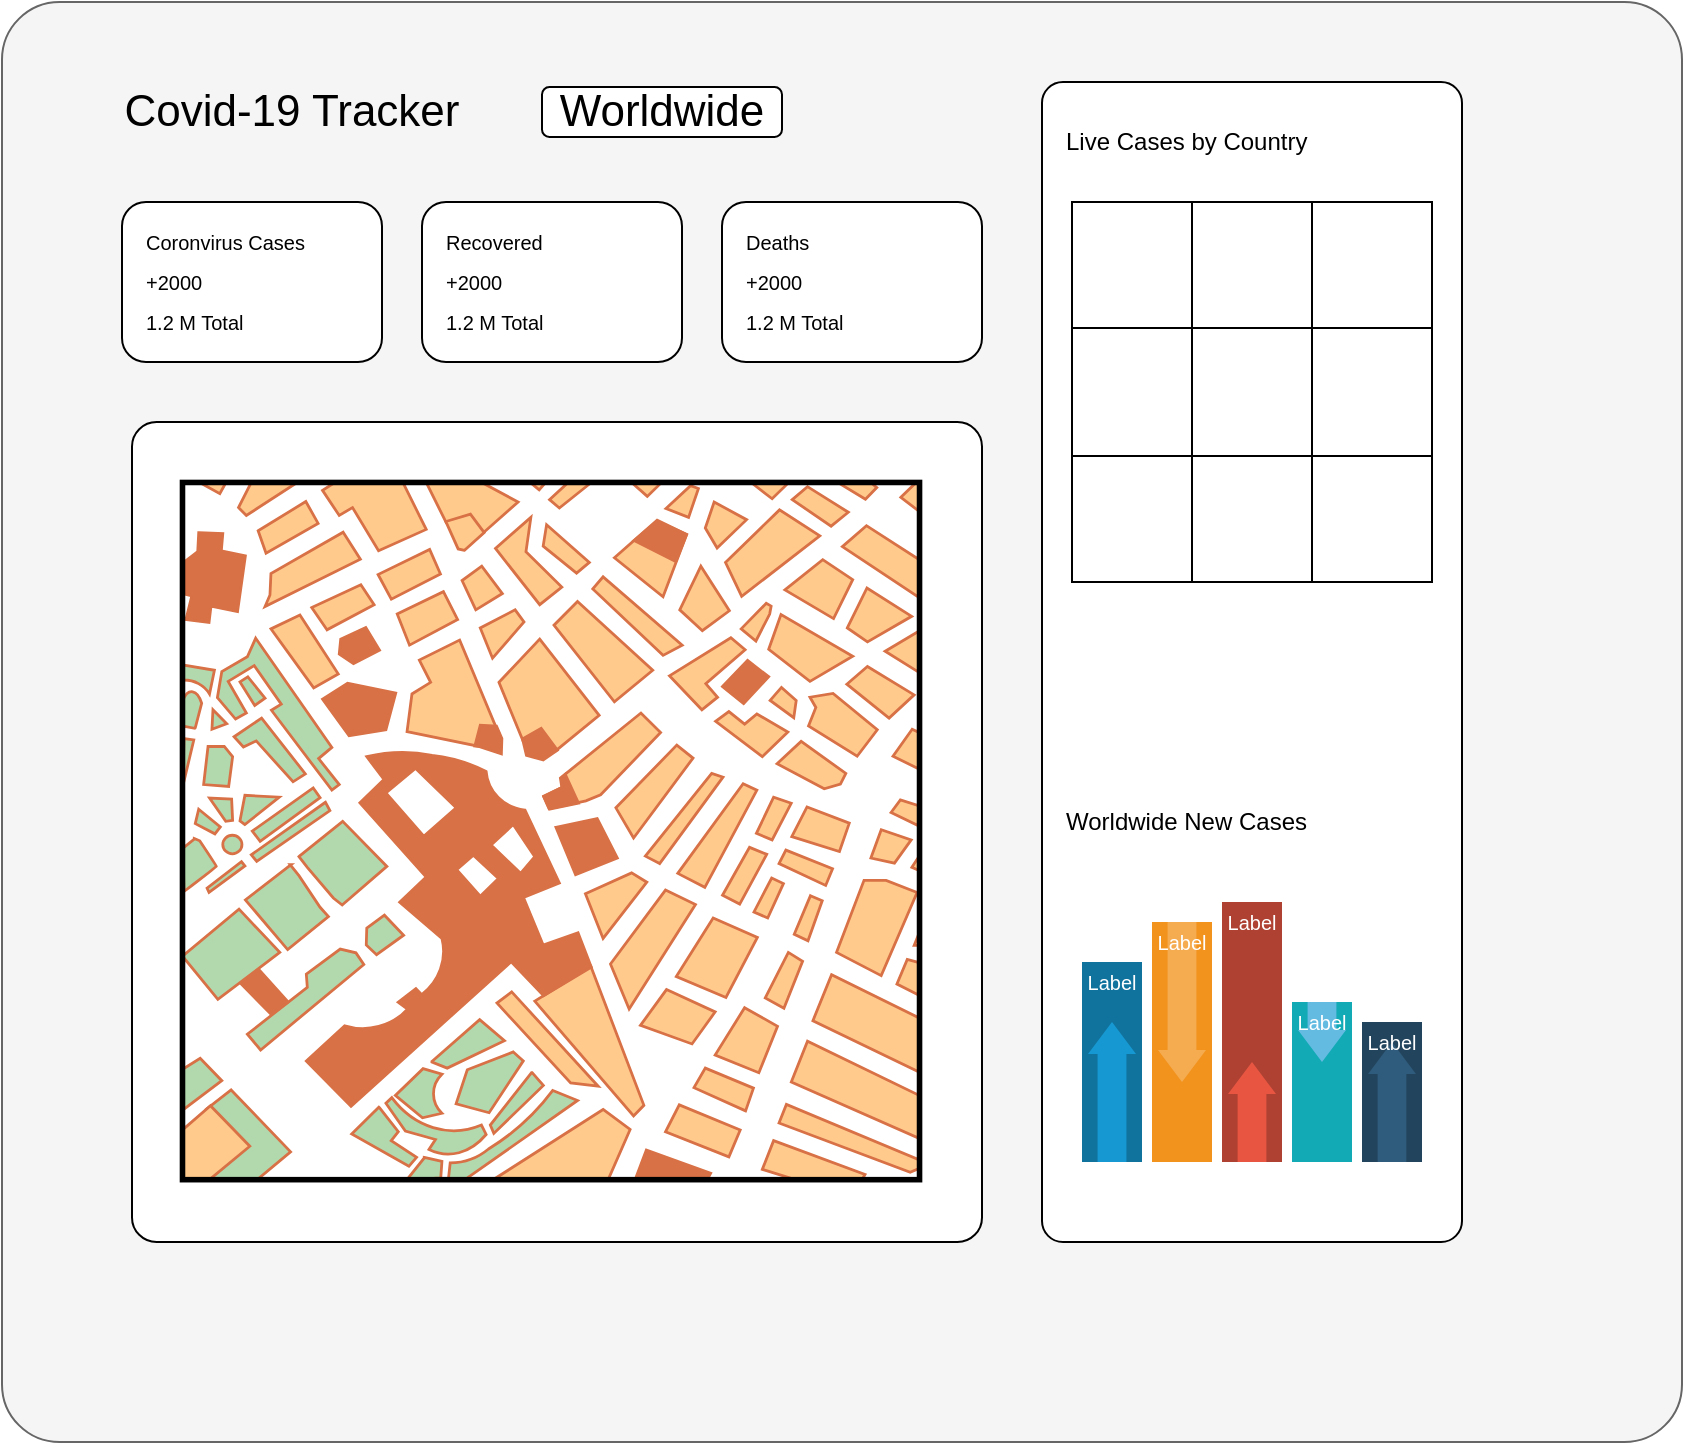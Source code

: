 <mxfile version="13.6.5" type="github">
  <diagram id="SJbyMqCpJIm8tJlxLE9R" name="Page-1">
    <mxGraphModel dx="946" dy="662" grid="1" gridSize="10" guides="1" tooltips="1" connect="1" arrows="1" fold="1" page="1" pageScale="1" pageWidth="827" pageHeight="1169" math="0" shadow="0">
      <root>
        <mxCell id="0" />
        <mxCell id="1" parent="0" />
        <mxCell id="Hl33DLE_ghQ-5j9jxuEX-1" value="" style="rounded=1;whiteSpace=wrap;html=1;direction=west;arcSize=4;fillColor=#f5f5f5;strokeColor=#666666;fontColor=#333333;" vertex="1" parent="1">
          <mxGeometry x="60" y="80" width="840" height="720" as="geometry" />
        </mxCell>
        <mxCell id="Hl33DLE_ghQ-5j9jxuEX-4" value="&lt;font style=&quot;font-size: 22px&quot;&gt;Covid-19 Tracker&lt;/font&gt;" style="text;html=1;strokeColor=none;fillColor=none;align=center;verticalAlign=middle;whiteSpace=wrap;rounded=0;fontSize=22;" vertex="1" parent="1">
          <mxGeometry x="110" y="120" width="190" height="30" as="geometry" />
        </mxCell>
        <mxCell id="Hl33DLE_ghQ-5j9jxuEX-6" value="&lt;font style=&quot;font-size: 22px&quot;&gt;Worldwide&lt;/font&gt;" style="rounded=1;whiteSpace=wrap;html=1;" vertex="1" parent="1">
          <mxGeometry x="330" y="122.5" width="120" height="25" as="geometry" />
        </mxCell>
        <mxCell id="Hl33DLE_ghQ-5j9jxuEX-7" value="" style="rounded=1;whiteSpace=wrap;html=1;" vertex="1" parent="1">
          <mxGeometry x="120" y="180" width="130" height="80" as="geometry" />
        </mxCell>
        <mxCell id="Hl33DLE_ghQ-5j9jxuEX-8" value="&lt;font style=&quot;font-size: 10px&quot;&gt;Coronvirus Cases&lt;/font&gt;" style="text;html=1;strokeColor=none;fillColor=none;align=left;verticalAlign=middle;whiteSpace=wrap;rounded=0;" vertex="1" parent="1">
          <mxGeometry x="130" y="190" width="110" height="20" as="geometry" />
        </mxCell>
        <mxCell id="Hl33DLE_ghQ-5j9jxuEX-9" value="&lt;font style=&quot;font-size: 10px&quot;&gt;+2000&lt;/font&gt;" style="text;html=1;strokeColor=none;fillColor=none;align=left;verticalAlign=middle;whiteSpace=wrap;rounded=0;" vertex="1" parent="1">
          <mxGeometry x="130" y="210" width="70" height="20" as="geometry" />
        </mxCell>
        <mxCell id="Hl33DLE_ghQ-5j9jxuEX-10" value="&lt;font style=&quot;font-size: 10px&quot;&gt;1.2 M Total&lt;br&gt;&lt;/font&gt;" style="text;html=1;strokeColor=none;fillColor=none;align=left;verticalAlign=middle;whiteSpace=wrap;rounded=0;" vertex="1" parent="1">
          <mxGeometry x="130" y="230" width="110" height="20" as="geometry" />
        </mxCell>
        <mxCell id="Hl33DLE_ghQ-5j9jxuEX-11" value="" style="rounded=1;whiteSpace=wrap;html=1;" vertex="1" parent="1">
          <mxGeometry x="270" y="180" width="130" height="80" as="geometry" />
        </mxCell>
        <mxCell id="Hl33DLE_ghQ-5j9jxuEX-12" value="&lt;font style=&quot;font-size: 10px&quot;&gt;Recovered&lt;/font&gt;" style="text;html=1;strokeColor=none;fillColor=none;align=left;verticalAlign=middle;whiteSpace=wrap;rounded=0;" vertex="1" parent="1">
          <mxGeometry x="280" y="190" width="110" height="20" as="geometry" />
        </mxCell>
        <mxCell id="Hl33DLE_ghQ-5j9jxuEX-13" value="&lt;font style=&quot;font-size: 10px&quot;&gt;+2000&lt;/font&gt;" style="text;html=1;strokeColor=none;fillColor=none;align=left;verticalAlign=middle;whiteSpace=wrap;rounded=0;" vertex="1" parent="1">
          <mxGeometry x="280" y="210" width="70" height="20" as="geometry" />
        </mxCell>
        <mxCell id="Hl33DLE_ghQ-5j9jxuEX-14" value="&lt;font style=&quot;font-size: 10px&quot;&gt;1.2 M Total&lt;br&gt;&lt;/font&gt;" style="text;html=1;strokeColor=none;fillColor=none;align=left;verticalAlign=middle;whiteSpace=wrap;rounded=0;" vertex="1" parent="1">
          <mxGeometry x="280" y="230" width="110" height="20" as="geometry" />
        </mxCell>
        <mxCell id="Hl33DLE_ghQ-5j9jxuEX-20" value="" style="rounded=1;whiteSpace=wrap;html=1;" vertex="1" parent="1">
          <mxGeometry x="420" y="180" width="130" height="80" as="geometry" />
        </mxCell>
        <mxCell id="Hl33DLE_ghQ-5j9jxuEX-21" value="&lt;font style=&quot;font-size: 10px&quot;&gt;Deaths&lt;br&gt;&lt;/font&gt;" style="text;html=1;strokeColor=none;fillColor=none;align=left;verticalAlign=middle;whiteSpace=wrap;rounded=0;" vertex="1" parent="1">
          <mxGeometry x="430" y="190" width="110" height="20" as="geometry" />
        </mxCell>
        <mxCell id="Hl33DLE_ghQ-5j9jxuEX-22" value="&lt;font style=&quot;font-size: 10px&quot;&gt;+2000&lt;/font&gt;" style="text;html=1;strokeColor=none;fillColor=none;align=left;verticalAlign=middle;whiteSpace=wrap;rounded=0;" vertex="1" parent="1">
          <mxGeometry x="430" y="210" width="70" height="20" as="geometry" />
        </mxCell>
        <mxCell id="Hl33DLE_ghQ-5j9jxuEX-23" value="&lt;font style=&quot;font-size: 10px&quot;&gt;1.2 M Total&lt;br&gt;&lt;/font&gt;" style="text;html=1;strokeColor=none;fillColor=none;align=left;verticalAlign=middle;whiteSpace=wrap;rounded=0;" vertex="1" parent="1">
          <mxGeometry x="430" y="230" width="110" height="20" as="geometry" />
        </mxCell>
        <mxCell id="Hl33DLE_ghQ-5j9jxuEX-25" value="" style="rounded=1;whiteSpace=wrap;html=1;arcSize=3;" vertex="1" parent="1">
          <mxGeometry x="125" y="290" width="425" height="410" as="geometry" />
        </mxCell>
        <mxCell id="Hl33DLE_ghQ-5j9jxuEX-26" value="" style="verticalLabelPosition=bottom;shadow=0;dashed=0;align=center;html=1;verticalAlign=top;strokeWidth=1;shape=mxgraph.mockup.misc.map;" vertex="1" parent="1">
          <mxGeometry x="150" y="320" width="370" height="350" as="geometry" />
        </mxCell>
        <mxCell id="Hl33DLE_ghQ-5j9jxuEX-27" value="" style="rounded=1;whiteSpace=wrap;html=1;arcSize=5;" vertex="1" parent="1">
          <mxGeometry x="580" y="120" width="210" height="580" as="geometry" />
        </mxCell>
        <mxCell id="Hl33DLE_ghQ-5j9jxuEX-28" value="Live Cases by Country" style="text;html=1;strokeColor=none;fillColor=none;align=left;verticalAlign=middle;whiteSpace=wrap;rounded=0;" vertex="1" parent="1">
          <mxGeometry x="590" y="140" width="160" height="20" as="geometry" />
        </mxCell>
        <mxCell id="Hl33DLE_ghQ-5j9jxuEX-29" value="Worldwide New Cases" style="text;html=1;strokeColor=none;fillColor=none;align=left;verticalAlign=middle;whiteSpace=wrap;rounded=0;" vertex="1" parent="1">
          <mxGeometry x="590" y="480" width="160" height="20" as="geometry" />
        </mxCell>
        <mxCell id="Hl33DLE_ghQ-5j9jxuEX-46" value="" style="fillColor=#10739E;strokeColor=none;" vertex="1" parent="1">
          <mxGeometry x="600" y="560" width="30" height="100" as="geometry" />
        </mxCell>
        <mxCell id="Hl33DLE_ghQ-5j9jxuEX-47" value="" style="shape=mxgraph.arrows2.arrow;dy=0.4;dx=16;notch=0;direction=north;fillColor=#1699D3;strokeColor=none;" vertex="1" parent="Hl33DLE_ghQ-5j9jxuEX-46">
          <mxGeometry x="3" y="30" width="24" height="70" as="geometry" />
        </mxCell>
        <mxCell id="Hl33DLE_ghQ-5j9jxuEX-48" value="Label" style="text;html=1;align=center;verticalAlign=middle;whiteSpace=wrap;fontColor=#FFFFFF;fontSize=10;" vertex="1" parent="Hl33DLE_ghQ-5j9jxuEX-46">
          <mxGeometry width="30" height="20" as="geometry" />
        </mxCell>
        <mxCell id="Hl33DLE_ghQ-5j9jxuEX-49" value="" style="fillColor=#F2931E;strokeColor=none;" vertex="1" parent="1">
          <mxGeometry x="635" y="540" width="30" height="120" as="geometry" />
        </mxCell>
        <mxCell id="Hl33DLE_ghQ-5j9jxuEX-50" value="" style="shape=mxgraph.arrows2.arrow;dy=0.4;dx=16;notch=0;direction=south;fillColor=#F5AB50;strokeColor=none;" vertex="1" parent="Hl33DLE_ghQ-5j9jxuEX-49">
          <mxGeometry x="3" width="24" height="80" as="geometry" />
        </mxCell>
        <mxCell id="Hl33DLE_ghQ-5j9jxuEX-51" value="Label" style="text;html=1;align=center;verticalAlign=middle;whiteSpace=wrap;fontColor=#FFFFFF;fontSize=10;" vertex="1" parent="Hl33DLE_ghQ-5j9jxuEX-49">
          <mxGeometry width="30" height="20" as="geometry" />
        </mxCell>
        <mxCell id="Hl33DLE_ghQ-5j9jxuEX-52" value="" style="fillColor=#AE4132;strokeColor=none;" vertex="1" parent="1">
          <mxGeometry x="670" y="530" width="30" height="130" as="geometry" />
        </mxCell>
        <mxCell id="Hl33DLE_ghQ-5j9jxuEX-53" value="" style="shape=mxgraph.arrows2.arrow;dy=0.4;dx=16;notch=0;direction=north;fillColor=#E85642;strokeColor=none;" vertex="1" parent="Hl33DLE_ghQ-5j9jxuEX-52">
          <mxGeometry x="3" y="80" width="24" height="50" as="geometry" />
        </mxCell>
        <mxCell id="Hl33DLE_ghQ-5j9jxuEX-54" value="Label" style="text;html=1;align=center;verticalAlign=middle;whiteSpace=wrap;fontColor=#FFFFFF;fontSize=10;" vertex="1" parent="Hl33DLE_ghQ-5j9jxuEX-52">
          <mxGeometry width="30" height="20" as="geometry" />
        </mxCell>
        <mxCell id="Hl33DLE_ghQ-5j9jxuEX-55" value="" style="fillColor=#12AAB5;strokeColor=none;" vertex="1" parent="1">
          <mxGeometry x="705" y="580" width="30" height="80" as="geometry" />
        </mxCell>
        <mxCell id="Hl33DLE_ghQ-5j9jxuEX-56" value="" style="shape=mxgraph.arrows2.arrow;dy=0.4;dx=16;notch=0;direction=south;fillColor=#64BBE2;strokeColor=none;" vertex="1" parent="Hl33DLE_ghQ-5j9jxuEX-55">
          <mxGeometry x="3" width="24" height="30" as="geometry" />
        </mxCell>
        <mxCell id="Hl33DLE_ghQ-5j9jxuEX-57" value="Label" style="text;html=1;align=center;verticalAlign=middle;whiteSpace=wrap;fontColor=#FFFFFF;fontSize=10;" vertex="1" parent="Hl33DLE_ghQ-5j9jxuEX-55">
          <mxGeometry width="30" height="20" as="geometry" />
        </mxCell>
        <mxCell id="Hl33DLE_ghQ-5j9jxuEX-58" value="" style="fillColor=#23445D;strokeColor=none;" vertex="1" parent="1">
          <mxGeometry x="740" y="590" width="30" height="70" as="geometry" />
        </mxCell>
        <mxCell id="Hl33DLE_ghQ-5j9jxuEX-59" value="" style="shape=mxgraph.arrows2.arrow;dy=0.4;dx=16;notch=0;direction=north;fillColor=#2F5B7C;strokeColor=none;" vertex="1" parent="Hl33DLE_ghQ-5j9jxuEX-58">
          <mxGeometry x="3" y="10" width="24" height="60" as="geometry" />
        </mxCell>
        <mxCell id="Hl33DLE_ghQ-5j9jxuEX-60" value="Label" style="text;html=1;align=center;verticalAlign=middle;whiteSpace=wrap;fontColor=#FFFFFF;fontSize=10;" vertex="1" parent="Hl33DLE_ghQ-5j9jxuEX-58">
          <mxGeometry width="30" height="20" as="geometry" />
        </mxCell>
        <mxCell id="Hl33DLE_ghQ-5j9jxuEX-61" value="" style="shape=table;html=1;whiteSpace=wrap;startSize=0;container=1;collapsible=0;childLayout=tableLayout;" vertex="1" parent="1">
          <mxGeometry x="595" y="180" width="180" height="190" as="geometry" />
        </mxCell>
        <mxCell id="Hl33DLE_ghQ-5j9jxuEX-62" value="" style="shape=partialRectangle;html=1;whiteSpace=wrap;collapsible=0;dropTarget=0;pointerEvents=0;fillColor=none;top=0;left=0;bottom=0;right=0;points=[[0,0.5],[1,0.5]];portConstraint=eastwest;" vertex="1" parent="Hl33DLE_ghQ-5j9jxuEX-61">
          <mxGeometry width="180" height="63" as="geometry" />
        </mxCell>
        <mxCell id="Hl33DLE_ghQ-5j9jxuEX-63" value="" style="shape=partialRectangle;html=1;whiteSpace=wrap;connectable=0;fillColor=none;top=0;left=0;bottom=0;right=0;overflow=hidden;" vertex="1" parent="Hl33DLE_ghQ-5j9jxuEX-62">
          <mxGeometry width="60" height="63" as="geometry" />
        </mxCell>
        <mxCell id="Hl33DLE_ghQ-5j9jxuEX-64" value="" style="shape=partialRectangle;html=1;whiteSpace=wrap;connectable=0;fillColor=none;top=0;left=0;bottom=0;right=0;overflow=hidden;" vertex="1" parent="Hl33DLE_ghQ-5j9jxuEX-62">
          <mxGeometry x="60" width="60" height="63" as="geometry" />
        </mxCell>
        <mxCell id="Hl33DLE_ghQ-5j9jxuEX-65" value="" style="shape=partialRectangle;html=1;whiteSpace=wrap;connectable=0;fillColor=none;top=0;left=0;bottom=0;right=0;overflow=hidden;" vertex="1" parent="Hl33DLE_ghQ-5j9jxuEX-62">
          <mxGeometry x="120" width="60" height="63" as="geometry" />
        </mxCell>
        <mxCell id="Hl33DLE_ghQ-5j9jxuEX-66" value="" style="shape=partialRectangle;html=1;whiteSpace=wrap;collapsible=0;dropTarget=0;pointerEvents=0;fillColor=none;top=0;left=0;bottom=0;right=0;points=[[0,0.5],[1,0.5]];portConstraint=eastwest;" vertex="1" parent="Hl33DLE_ghQ-5j9jxuEX-61">
          <mxGeometry y="63" width="180" height="64" as="geometry" />
        </mxCell>
        <mxCell id="Hl33DLE_ghQ-5j9jxuEX-67" value="" style="shape=partialRectangle;html=1;whiteSpace=wrap;connectable=0;fillColor=none;top=0;left=0;bottom=0;right=0;overflow=hidden;" vertex="1" parent="Hl33DLE_ghQ-5j9jxuEX-66">
          <mxGeometry width="60" height="64" as="geometry" />
        </mxCell>
        <mxCell id="Hl33DLE_ghQ-5j9jxuEX-68" value="" style="shape=partialRectangle;html=1;whiteSpace=wrap;connectable=0;fillColor=none;top=0;left=0;bottom=0;right=0;overflow=hidden;" vertex="1" parent="Hl33DLE_ghQ-5j9jxuEX-66">
          <mxGeometry x="60" width="60" height="64" as="geometry" />
        </mxCell>
        <mxCell id="Hl33DLE_ghQ-5j9jxuEX-69" value="" style="shape=partialRectangle;html=1;whiteSpace=wrap;connectable=0;fillColor=none;top=0;left=0;bottom=0;right=0;overflow=hidden;" vertex="1" parent="Hl33DLE_ghQ-5j9jxuEX-66">
          <mxGeometry x="120" width="60" height="64" as="geometry" />
        </mxCell>
        <mxCell id="Hl33DLE_ghQ-5j9jxuEX-70" value="" style="shape=partialRectangle;html=1;whiteSpace=wrap;collapsible=0;dropTarget=0;pointerEvents=0;fillColor=none;top=0;left=0;bottom=0;right=0;points=[[0,0.5],[1,0.5]];portConstraint=eastwest;" vertex="1" parent="Hl33DLE_ghQ-5j9jxuEX-61">
          <mxGeometry y="127" width="180" height="63" as="geometry" />
        </mxCell>
        <mxCell id="Hl33DLE_ghQ-5j9jxuEX-71" value="" style="shape=partialRectangle;html=1;whiteSpace=wrap;connectable=0;fillColor=none;top=0;left=0;bottom=0;right=0;overflow=hidden;" vertex="1" parent="Hl33DLE_ghQ-5j9jxuEX-70">
          <mxGeometry width="60" height="63" as="geometry" />
        </mxCell>
        <mxCell id="Hl33DLE_ghQ-5j9jxuEX-72" value="" style="shape=partialRectangle;html=1;whiteSpace=wrap;connectable=0;fillColor=none;top=0;left=0;bottom=0;right=0;overflow=hidden;" vertex="1" parent="Hl33DLE_ghQ-5j9jxuEX-70">
          <mxGeometry x="60" width="60" height="63" as="geometry" />
        </mxCell>
        <mxCell id="Hl33DLE_ghQ-5j9jxuEX-73" value="" style="shape=partialRectangle;html=1;whiteSpace=wrap;connectable=0;fillColor=none;top=0;left=0;bottom=0;right=0;overflow=hidden;" vertex="1" parent="Hl33DLE_ghQ-5j9jxuEX-70">
          <mxGeometry x="120" width="60" height="63" as="geometry" />
        </mxCell>
      </root>
    </mxGraphModel>
  </diagram>
</mxfile>
